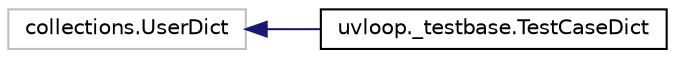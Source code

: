 digraph "Graphical Class Hierarchy"
{
 // LATEX_PDF_SIZE
  edge [fontname="Helvetica",fontsize="10",labelfontname="Helvetica",labelfontsize="10"];
  node [fontname="Helvetica",fontsize="10",shape=record];
  rankdir="LR";
  Node14468 [label="collections.UserDict",height=0.2,width=0.4,color="grey75", fillcolor="white", style="filled",tooltip=" "];
  Node14468 -> Node0 [dir="back",color="midnightblue",fontsize="10",style="solid",fontname="Helvetica"];
  Node0 [label="uvloop._testbase.TestCaseDict",height=0.2,width=0.4,color="black", fillcolor="white", style="filled",URL="$classuvloop_1_1__testbase_1_1TestCaseDict.html",tooltip=" "];
}
